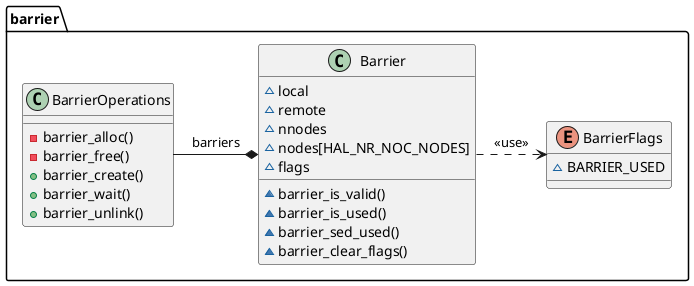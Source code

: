 @startuml

namespace barrier {

	enum BarrierFlags {
		~ BARRIER_USED
	}

	class Barrier {
		~ local
		~ remote
		~ nnodes
		~ nodes[HAL_NR_NOC_NODES]
		~ flags
		~ barrier_is_valid()
		~ barrier_is_used()
		~ barrier_sed_used()
		~ barrier_clear_flags()
	}

	class BarrierOperations {
		- barrier_alloc()
		- barrier_free()
		+ barrier_create()
		+ barrier_wait()
		+ barrier_unlink()
	}

	barrier.Barrier           .> barrier.BarrierFlags : <<use>>
	barrier.BarrierOperations -* barrier.Barrier      : barriers
}

@enduml
